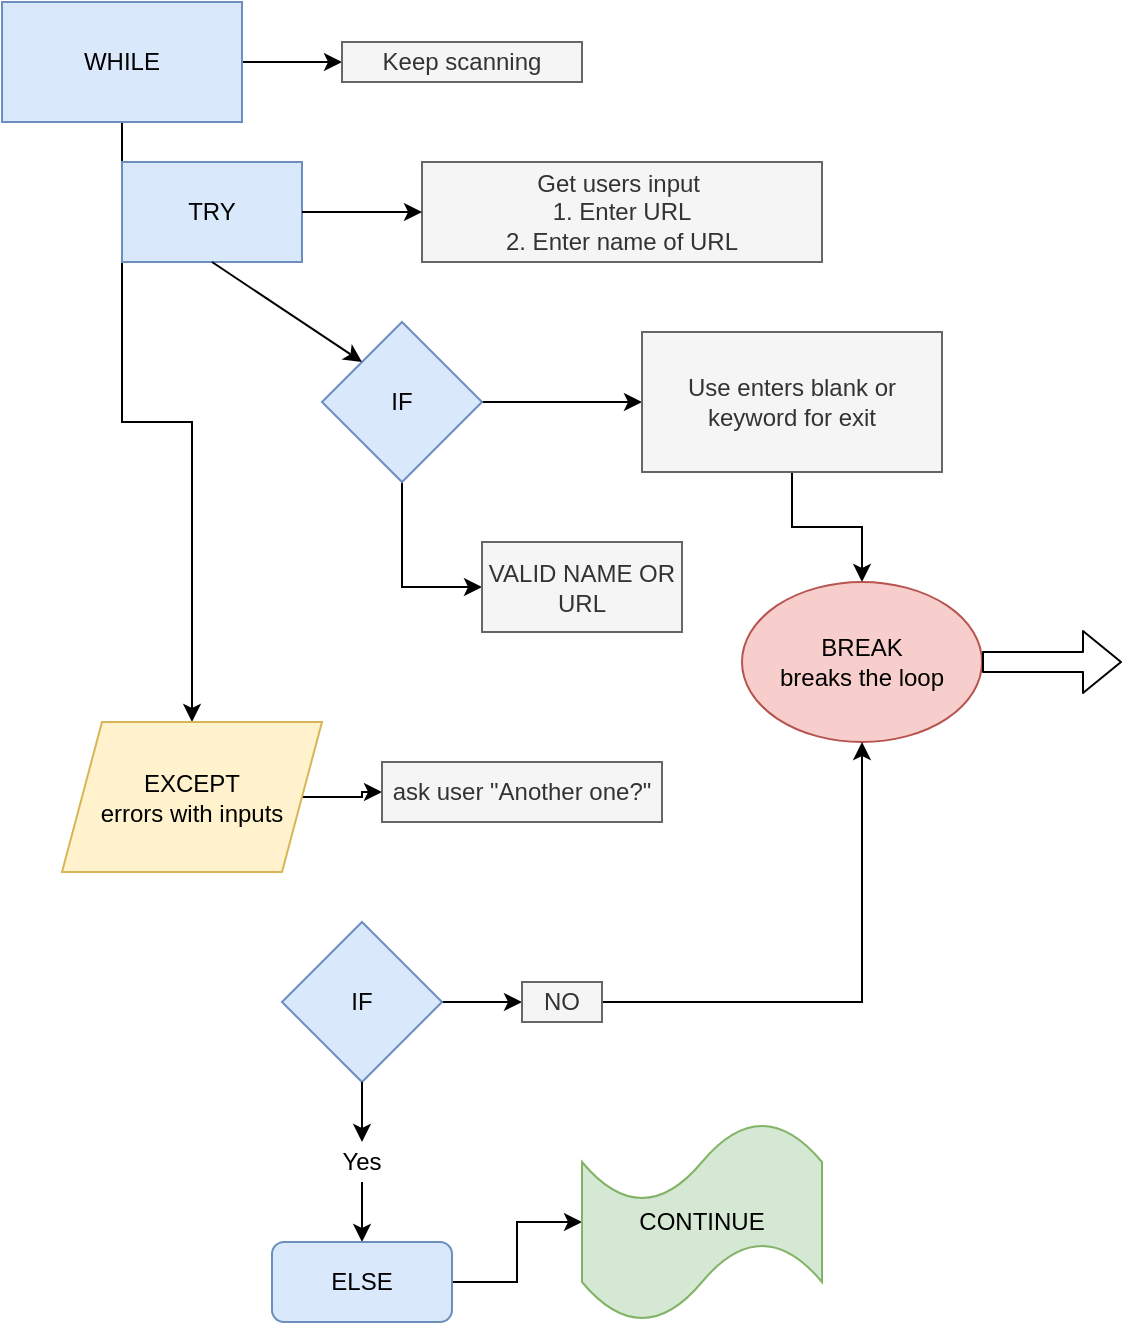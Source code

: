 <mxfile version="13.10.1" type="github">
  <diagram name="Page-1" id="8ce9d11a-91a2-4d17-14d8-a56ed91bf033">
    <mxGraphModel dx="1407" dy="789" grid="1" gridSize="10" guides="1" tooltips="1" connect="1" arrows="1" fold="1" page="1" pageScale="1" pageWidth="1100" pageHeight="850" background="#ffffff" math="0" shadow="0">
      <root>
        <mxCell id="0" />
        <mxCell id="1" parent="0" />
        <mxCell id="YlZHi-kZIbyjFeBob5CN-10" style="edgeStyle=orthogonalEdgeStyle;rounded=0;orthogonalLoop=1;jettySize=auto;html=1;exitX=1;exitY=0.5;exitDx=0;exitDy=0;" edge="1" parent="1" source="YlZHi-kZIbyjFeBob5CN-1" target="YlZHi-kZIbyjFeBob5CN-5">
          <mxGeometry relative="1" as="geometry" />
        </mxCell>
        <mxCell id="YlZHi-kZIbyjFeBob5CN-36" style="edgeStyle=orthogonalEdgeStyle;rounded=0;orthogonalLoop=1;jettySize=auto;html=1;" edge="1" parent="1" source="YlZHi-kZIbyjFeBob5CN-1" target="YlZHi-kZIbyjFeBob5CN-18">
          <mxGeometry relative="1" as="geometry" />
        </mxCell>
        <mxCell id="YlZHi-kZIbyjFeBob5CN-1" value="WHILE" style="rounded=0;whiteSpace=wrap;html=1;fillColor=#dae8fc;strokeColor=#6c8ebf;" vertex="1" parent="1">
          <mxGeometry x="170" y="150" width="120" height="60" as="geometry" />
        </mxCell>
        <mxCell id="YlZHi-kZIbyjFeBob5CN-5" value="Keep scanning" style="text;html=1;strokeColor=#666666;fillColor=#f5f5f5;align=center;verticalAlign=middle;whiteSpace=wrap;rounded=0;fontColor=#333333;" vertex="1" parent="1">
          <mxGeometry x="340" y="170" width="120" height="20" as="geometry" />
        </mxCell>
        <mxCell id="YlZHi-kZIbyjFeBob5CN-6" value="TRY" style="rounded=0;whiteSpace=wrap;html=1;fillColor=#dae8fc;strokeColor=#6c8ebf;" vertex="1" parent="1">
          <mxGeometry x="230" y="230" width="90" height="50" as="geometry" />
        </mxCell>
        <mxCell id="YlZHi-kZIbyjFeBob5CN-12" value="Get users input&amp;nbsp;&lt;br&gt;1. Enter URL&lt;br&gt;2. Enter name of URL" style="text;html=1;strokeColor=#666666;fillColor=#f5f5f5;align=center;verticalAlign=middle;whiteSpace=wrap;rounded=0;fontColor=#333333;" vertex="1" parent="1">
          <mxGeometry x="380" y="230" width="200" height="50" as="geometry" />
        </mxCell>
        <mxCell id="YlZHi-kZIbyjFeBob5CN-39" style="edgeStyle=orthogonalEdgeStyle;rounded=0;orthogonalLoop=1;jettySize=auto;html=1;exitX=1;exitY=0.5;exitDx=0;exitDy=0;" edge="1" parent="1" source="YlZHi-kZIbyjFeBob5CN-14" target="YlZHi-kZIbyjFeBob5CN-16">
          <mxGeometry relative="1" as="geometry" />
        </mxCell>
        <mxCell id="YlZHi-kZIbyjFeBob5CN-41" style="edgeStyle=orthogonalEdgeStyle;rounded=0;orthogonalLoop=1;jettySize=auto;html=1;exitX=0.5;exitY=1;exitDx=0;exitDy=0;entryX=0;entryY=0.5;entryDx=0;entryDy=0;" edge="1" parent="1" source="YlZHi-kZIbyjFeBob5CN-14" target="YlZHi-kZIbyjFeBob5CN-19">
          <mxGeometry relative="1" as="geometry" />
        </mxCell>
        <mxCell id="YlZHi-kZIbyjFeBob5CN-14" value="IF" style="rhombus;whiteSpace=wrap;html=1;fillColor=#dae8fc;strokeColor=#6c8ebf;" vertex="1" parent="1">
          <mxGeometry x="330" y="310" width="80" height="80" as="geometry" />
        </mxCell>
        <mxCell id="YlZHi-kZIbyjFeBob5CN-15" value="" style="endArrow=classic;html=1;exitX=1;exitY=0.5;exitDx=0;exitDy=0;" edge="1" parent="1" source="YlZHi-kZIbyjFeBob5CN-6" target="YlZHi-kZIbyjFeBob5CN-12">
          <mxGeometry width="50" height="50" relative="1" as="geometry">
            <mxPoint x="520" y="440" as="sourcePoint" />
            <mxPoint x="570" y="390" as="targetPoint" />
          </mxGeometry>
        </mxCell>
        <mxCell id="YlZHi-kZIbyjFeBob5CN-40" style="edgeStyle=orthogonalEdgeStyle;rounded=0;orthogonalLoop=1;jettySize=auto;html=1;exitX=0.5;exitY=1;exitDx=0;exitDy=0;entryX=0.5;entryY=0;entryDx=0;entryDy=0;" edge="1" parent="1" source="YlZHi-kZIbyjFeBob5CN-16" target="YlZHi-kZIbyjFeBob5CN-20">
          <mxGeometry relative="1" as="geometry" />
        </mxCell>
        <mxCell id="YlZHi-kZIbyjFeBob5CN-16" value="Use enters blank or keyword for exit" style="text;html=1;strokeColor=#666666;fillColor=#f5f5f5;align=center;verticalAlign=middle;whiteSpace=wrap;rounded=0;fontColor=#333333;" vertex="1" parent="1">
          <mxGeometry x="490" y="315" width="150" height="70" as="geometry" />
        </mxCell>
        <mxCell id="YlZHi-kZIbyjFeBob5CN-35" style="edgeStyle=orthogonalEdgeStyle;rounded=0;orthogonalLoop=1;jettySize=auto;html=1;" edge="1" parent="1" source="YlZHi-kZIbyjFeBob5CN-18" target="YlZHi-kZIbyjFeBob5CN-21">
          <mxGeometry relative="1" as="geometry" />
        </mxCell>
        <mxCell id="YlZHi-kZIbyjFeBob5CN-18" value="EXCEPT&lt;br&gt;errors with inputs" style="shape=parallelogram;perimeter=parallelogramPerimeter;whiteSpace=wrap;html=1;fixedSize=1;fillColor=#fff2cc;strokeColor=#d6b656;" vertex="1" parent="1">
          <mxGeometry x="200" y="510" width="130" height="75" as="geometry" />
        </mxCell>
        <mxCell id="YlZHi-kZIbyjFeBob5CN-19" value="VALID NAME OR URL" style="text;html=1;strokeColor=#666666;fillColor=#f5f5f5;align=center;verticalAlign=middle;whiteSpace=wrap;rounded=0;fontColor=#333333;" vertex="1" parent="1">
          <mxGeometry x="410" y="420" width="100" height="45" as="geometry" />
        </mxCell>
        <mxCell id="YlZHi-kZIbyjFeBob5CN-20" value="BREAK&lt;br&gt;breaks the loop" style="ellipse;whiteSpace=wrap;html=1;fillColor=#f8cecc;strokeColor=#b85450;" vertex="1" parent="1">
          <mxGeometry x="540" y="440" width="120" height="80" as="geometry" />
        </mxCell>
        <mxCell id="YlZHi-kZIbyjFeBob5CN-21" value="ask user &quot;Another one?&quot;" style="text;html=1;strokeColor=none;fillColor=none;align=center;verticalAlign=middle;whiteSpace=wrap;rounded=0;" vertex="1" parent="1">
          <mxGeometry x="360" y="530" width="140" height="30" as="geometry" />
        </mxCell>
        <mxCell id="YlZHi-kZIbyjFeBob5CN-34" style="edgeStyle=orthogonalEdgeStyle;rounded=0;orthogonalLoop=1;jettySize=auto;html=1;" edge="1" parent="1" source="YlZHi-kZIbyjFeBob5CN-23" target="YlZHi-kZIbyjFeBob5CN-25">
          <mxGeometry relative="1" as="geometry" />
        </mxCell>
        <mxCell id="YlZHi-kZIbyjFeBob5CN-23" value="IF" style="rhombus;whiteSpace=wrap;html=1;fillColor=#dae8fc;strokeColor=#6c8ebf;" vertex="1" parent="1">
          <mxGeometry x="310" y="610" width="80" height="80" as="geometry" />
        </mxCell>
        <mxCell id="YlZHi-kZIbyjFeBob5CN-33" style="edgeStyle=orthogonalEdgeStyle;rounded=0;orthogonalLoop=1;jettySize=auto;html=1;entryX=0.5;entryY=0;entryDx=0;entryDy=0;" edge="1" parent="1" source="YlZHi-kZIbyjFeBob5CN-24" target="YlZHi-kZIbyjFeBob5CN-29">
          <mxGeometry relative="1" as="geometry" />
        </mxCell>
        <mxCell id="YlZHi-kZIbyjFeBob5CN-24" value="Yes" style="text;html=1;strokeColor=none;fillColor=none;align=center;verticalAlign=middle;whiteSpace=wrap;rounded=0;" vertex="1" parent="1">
          <mxGeometry x="330" y="720" width="40" height="20" as="geometry" />
        </mxCell>
        <mxCell id="YlZHi-kZIbyjFeBob5CN-42" style="edgeStyle=orthogonalEdgeStyle;rounded=0;orthogonalLoop=1;jettySize=auto;html=1;exitX=1;exitY=0.5;exitDx=0;exitDy=0;entryX=0.5;entryY=1;entryDx=0;entryDy=0;" edge="1" parent="1" source="YlZHi-kZIbyjFeBob5CN-25" target="YlZHi-kZIbyjFeBob5CN-20">
          <mxGeometry relative="1" as="geometry" />
        </mxCell>
        <mxCell id="YlZHi-kZIbyjFeBob5CN-25" value="NO" style="text;html=1;align=center;verticalAlign=middle;whiteSpace=wrap;rounded=0;fillColor=#f5f5f5;strokeColor=#666666;fontColor=#333333;" vertex="1" parent="1">
          <mxGeometry x="430" y="640" width="40" height="20" as="geometry" />
        </mxCell>
        <mxCell id="YlZHi-kZIbyjFeBob5CN-31" style="edgeStyle=orthogonalEdgeStyle;rounded=0;orthogonalLoop=1;jettySize=auto;html=1;exitX=1;exitY=0.5;exitDx=0;exitDy=0;entryX=0;entryY=0.5;entryDx=0;entryDy=0;entryPerimeter=0;" edge="1" parent="1" source="YlZHi-kZIbyjFeBob5CN-29" target="YlZHi-kZIbyjFeBob5CN-30">
          <mxGeometry relative="1" as="geometry" />
        </mxCell>
        <mxCell id="YlZHi-kZIbyjFeBob5CN-29" value="ELSE" style="rounded=1;whiteSpace=wrap;html=1;fillColor=#dae8fc;strokeColor=#6c8ebf;" vertex="1" parent="1">
          <mxGeometry x="305" y="770" width="90" height="40" as="geometry" />
        </mxCell>
        <mxCell id="YlZHi-kZIbyjFeBob5CN-30" value="CONTINUE" style="shape=tape;whiteSpace=wrap;html=1;fillColor=#d5e8d4;strokeColor=#82b366;" vertex="1" parent="1">
          <mxGeometry x="460" y="710" width="120" height="100" as="geometry" />
        </mxCell>
        <mxCell id="YlZHi-kZIbyjFeBob5CN-32" value="" style="endArrow=classic;html=1;exitX=0.5;exitY=1;exitDx=0;exitDy=0;entryX=0.5;entryY=0;entryDx=0;entryDy=0;" edge="1" parent="1" source="YlZHi-kZIbyjFeBob5CN-23" target="YlZHi-kZIbyjFeBob5CN-24">
          <mxGeometry width="50" height="50" relative="1" as="geometry">
            <mxPoint x="450" y="630" as="sourcePoint" />
            <mxPoint x="500" y="580" as="targetPoint" />
          </mxGeometry>
        </mxCell>
        <mxCell id="YlZHi-kZIbyjFeBob5CN-38" value="" style="endArrow=classic;html=1;exitX=0.5;exitY=1;exitDx=0;exitDy=0;entryX=0;entryY=0;entryDx=0;entryDy=0;" edge="1" parent="1" source="YlZHi-kZIbyjFeBob5CN-6" target="YlZHi-kZIbyjFeBob5CN-14">
          <mxGeometry width="50" height="50" relative="1" as="geometry">
            <mxPoint x="350" y="380" as="sourcePoint" />
            <mxPoint x="400" y="330" as="targetPoint" />
          </mxGeometry>
        </mxCell>
        <mxCell id="YlZHi-kZIbyjFeBob5CN-43" value="" style="shape=flexArrow;endArrow=classic;html=1;exitX=1;exitY=0.5;exitDx=0;exitDy=0;" edge="1" parent="1" source="YlZHi-kZIbyjFeBob5CN-20">
          <mxGeometry width="50" height="50" relative="1" as="geometry">
            <mxPoint x="680" y="540" as="sourcePoint" />
            <mxPoint x="730" y="480" as="targetPoint" />
          </mxGeometry>
        </mxCell>
        <mxCell id="YlZHi-kZIbyjFeBob5CN-44" value="ask user &quot;Another one?&quot;" style="text;html=1;strokeColor=#666666;fillColor=#f5f5f5;align=center;verticalAlign=middle;whiteSpace=wrap;rounded=0;fontColor=#333333;" vertex="1" parent="1">
          <mxGeometry x="360" y="530" width="140" height="30" as="geometry" />
        </mxCell>
      </root>
    </mxGraphModel>
  </diagram>
</mxfile>

